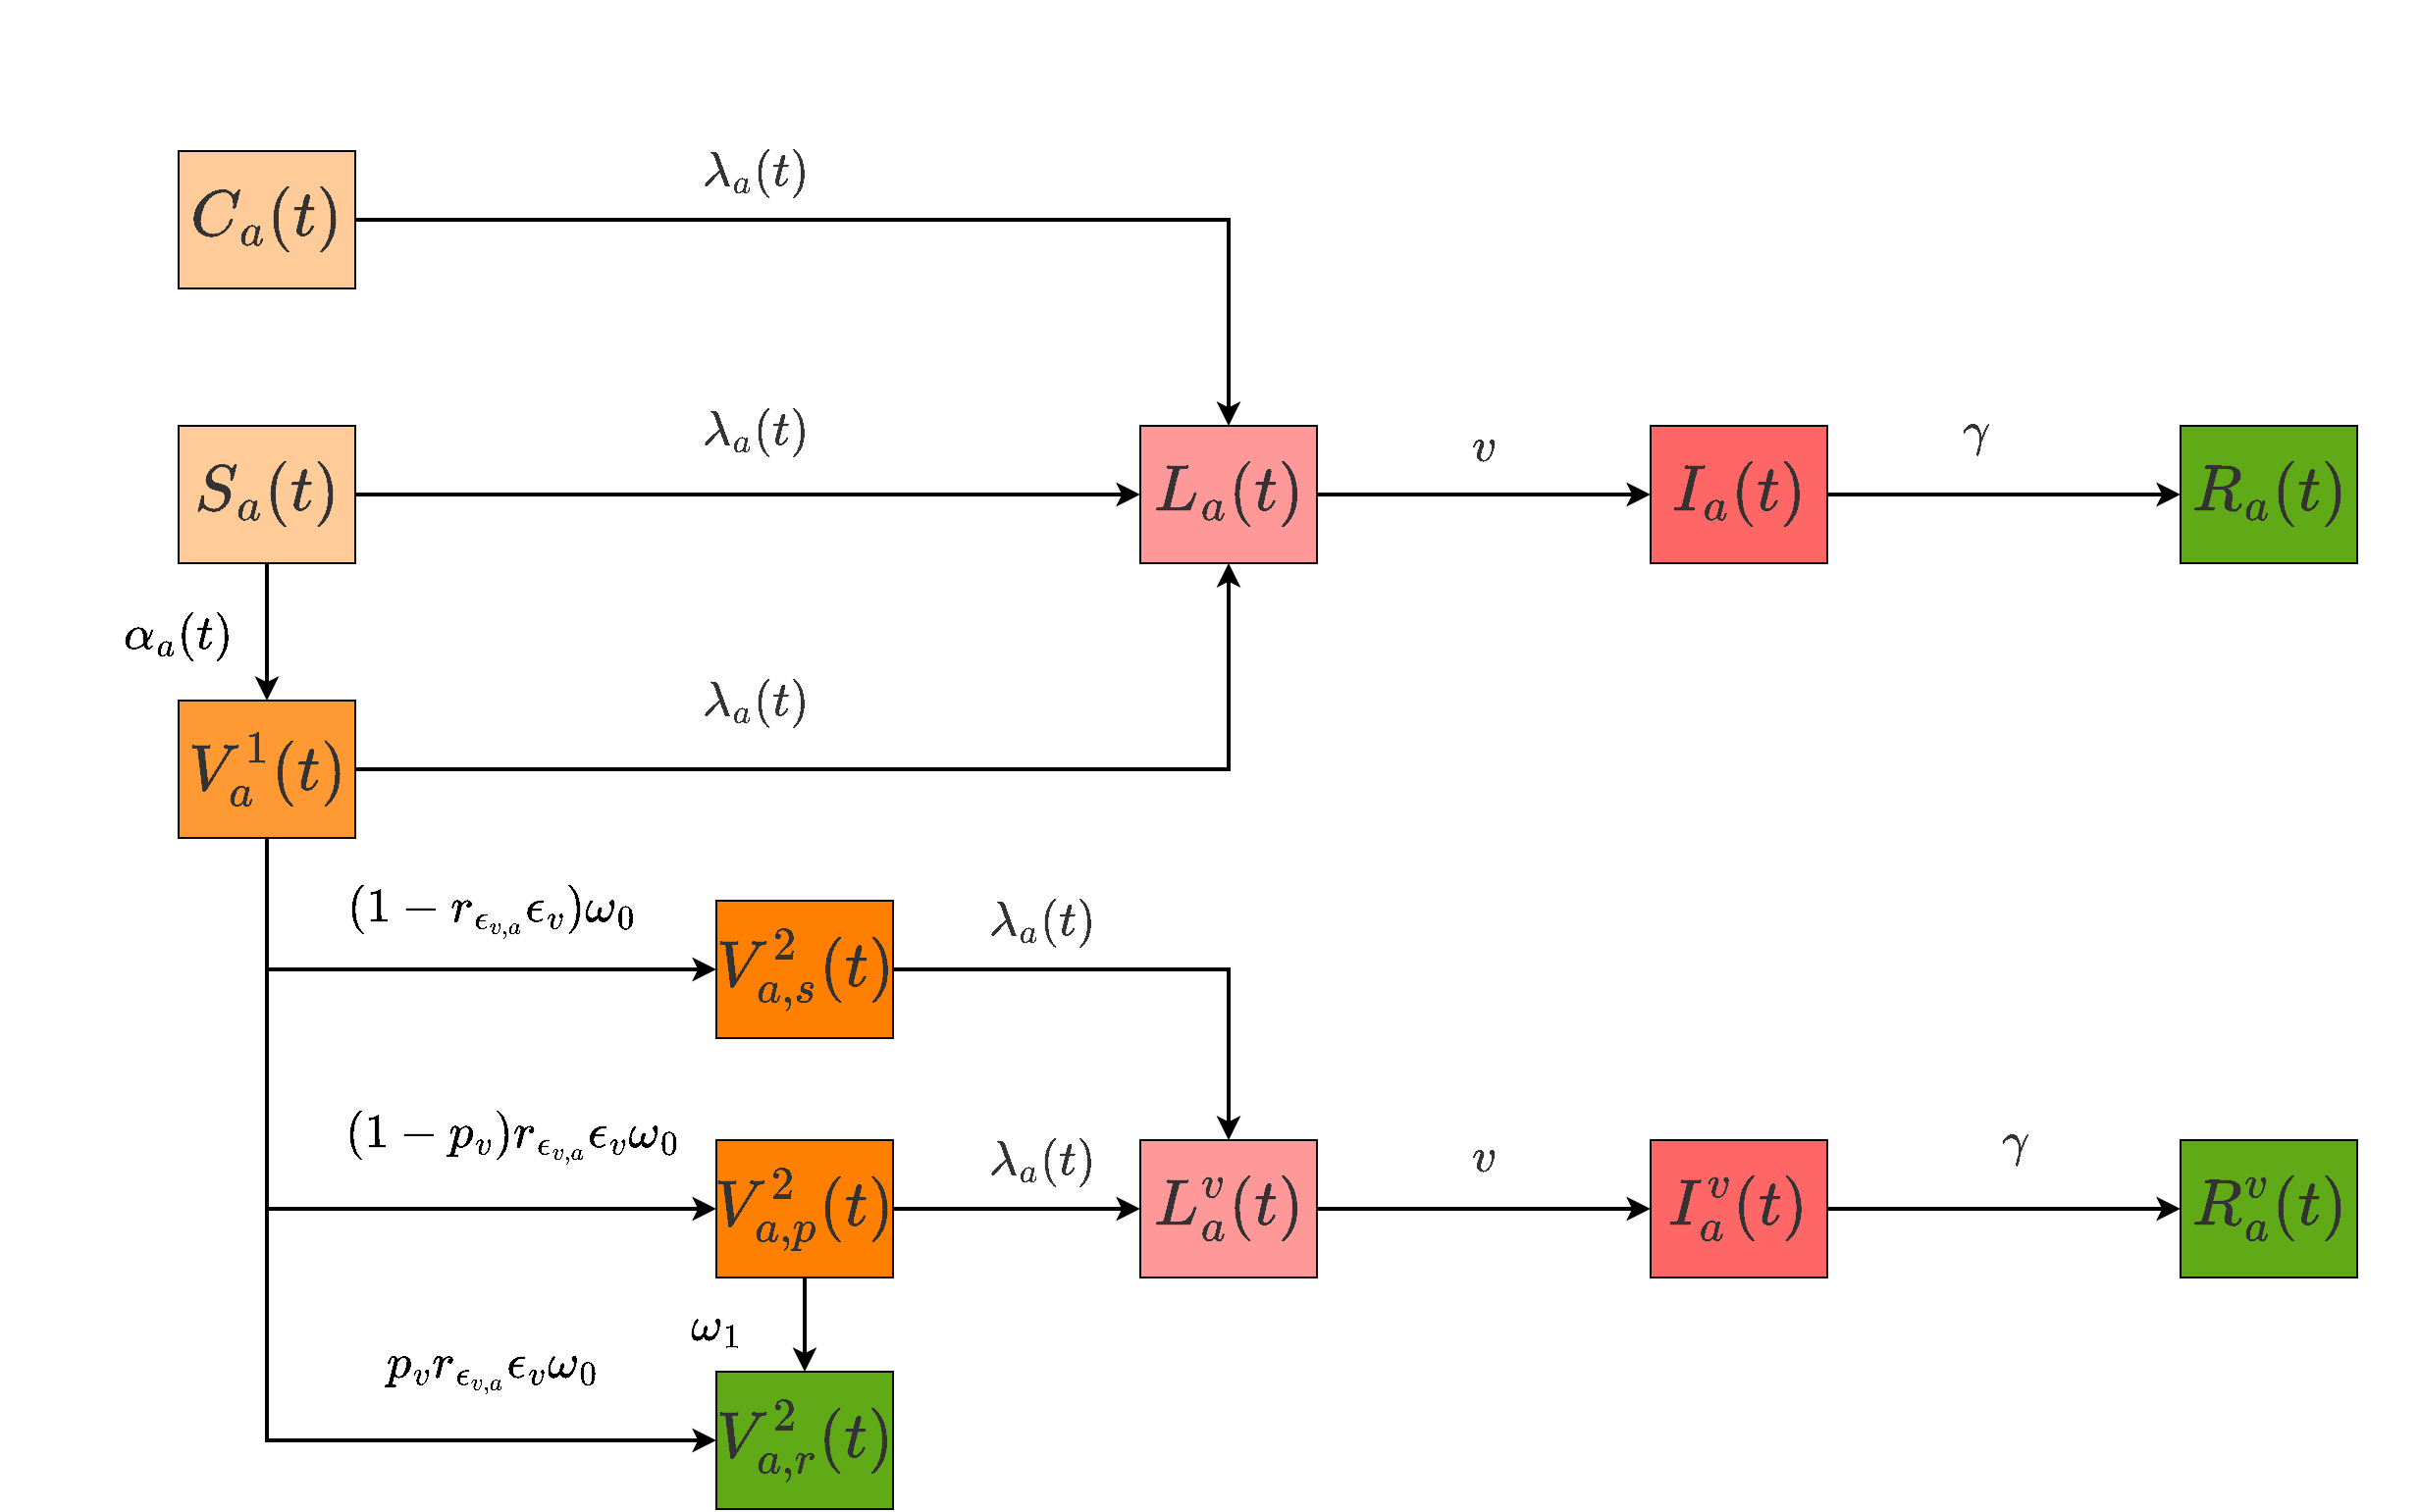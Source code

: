 <mxfile version="17.2.4" type="device" pages="2"><diagram id="QABkzsSJpFeZkKW5N0wv" name="all-or-nothing"><mxGraphModel dx="3412" dy="1371" grid="1" gridSize="10" guides="1" tooltips="1" connect="1" arrows="1" fold="1" page="1" pageScale="1" pageWidth="827" pageHeight="1169" math="1" shadow="0"><root><mxCell id="0"/><mxCell id="1" parent="0"/><mxCell id="bapzOgmHeL_NzEGRs3Ka-12" style="edgeStyle=orthogonalEdgeStyle;rounded=0;orthogonalLoop=1;jettySize=auto;html=1;exitX=0.5;exitY=1;exitDx=0;exitDy=0;strokeWidth=2;" parent="1" source="bapzOgmHeL_NzEGRs3Ka-1" target="bapzOgmHeL_NzEGRs3Ka-4" edge="1"><mxGeometry relative="1" as="geometry"/></mxCell><mxCell id="bapzOgmHeL_NzEGRs3Ka-1" value="&lt;h1 style=&quot;color: rgb(255 , 255 , 255)&quot;&gt;&lt;i style=&quot;color: rgb(51 , 51 , 51)&quot;&gt;&lt;font face=&quot;Courier New&quot; style=&quot;font-size: 28px&quot;&gt;$$S_{a}(t)$$&lt;/font&gt;&lt;/i&gt;&lt;/h1&gt;" style="rounded=0;whiteSpace=wrap;html=1;fillColor=#FFCC99;fontSize=30;align=center;strokeColor=#000000;fontColor=#000000;" parent="1" vertex="1"><mxGeometry x="-400" y="210" width="90" height="70" as="geometry"/></mxCell><mxCell id="bapzOgmHeL_NzEGRs3Ka-11" style="edgeStyle=orthogonalEdgeStyle;rounded=0;orthogonalLoop=1;jettySize=auto;html=1;exitX=1;exitY=0.5;exitDx=0;exitDy=0;entryX=0;entryY=0.5;entryDx=0;entryDy=0;strokeWidth=2;" parent="1" source="bapzOgmHeL_NzEGRs3Ka-2" target="bapzOgmHeL_NzEGRs3Ka-3" edge="1"><mxGeometry relative="1" as="geometry"/></mxCell><mxCell id="bapzOgmHeL_NzEGRs3Ka-2" value="&lt;h1 style=&quot;color: rgb(255 , 255 , 255)&quot;&gt;&lt;i style=&quot;color: rgb(51 , 51 , 51)&quot;&gt;&lt;font face=&quot;Courier New&quot; style=&quot;font-size: 28px&quot;&gt;$$L_{a}(t)$$&lt;/font&gt;&lt;/i&gt;&lt;/h1&gt;" style="rounded=0;whiteSpace=wrap;html=1;fillColor=#FF9999;" parent="1" vertex="1"><mxGeometry x="90" y="210" width="90" height="70" as="geometry"/></mxCell><mxCell id="0o7vNcfC1VR8xSdgLaXq-2" style="edgeStyle=orthogonalEdgeStyle;rounded=0;orthogonalLoop=1;jettySize=auto;html=1;exitX=1;exitY=0.5;exitDx=0;exitDy=0;strokeWidth=2;" parent="1" source="bapzOgmHeL_NzEGRs3Ka-3" target="0o7vNcfC1VR8xSdgLaXq-1" edge="1"><mxGeometry relative="1" as="geometry"/></mxCell><mxCell id="bapzOgmHeL_NzEGRs3Ka-3" value="&lt;h1 style=&quot;color: rgb(255 , 255 , 255)&quot;&gt;&lt;i style=&quot;color: rgb(51 , 51 , 51)&quot;&gt;&lt;font face=&quot;Courier New&quot; style=&quot;font-size: 28px&quot;&gt;$$I_{a}(t)$$&lt;/font&gt;&lt;/i&gt;&lt;/h1&gt;" style="rounded=0;whiteSpace=wrap;html=1;fillColor=#FF6666;strokeColor=#000000;fontColor=#ffffff;" parent="1" vertex="1"><mxGeometry x="350" y="210" width="90" height="70" as="geometry"/></mxCell><mxCell id="bapzOgmHeL_NzEGRs3Ka-47" style="edgeStyle=orthogonalEdgeStyle;rounded=0;orthogonalLoop=1;jettySize=auto;html=1;exitX=1;exitY=0.5;exitDx=0;exitDy=0;strokeWidth=2;" parent="1" source="bapzOgmHeL_NzEGRs3Ka-4" target="bapzOgmHeL_NzEGRs3Ka-2" edge="1"><mxGeometry relative="1" as="geometry"/></mxCell><mxCell id="bapzOgmHeL_NzEGRs3Ka-48" style="edgeStyle=orthogonalEdgeStyle;rounded=0;orthogonalLoop=1;jettySize=auto;html=1;exitX=0.5;exitY=1;exitDx=0;exitDy=0;entryX=0;entryY=0.5;entryDx=0;entryDy=0;strokeWidth=2;" parent="1" source="bapzOgmHeL_NzEGRs3Ka-4" target="bapzOgmHeL_NzEGRs3Ka-5" edge="1"><mxGeometry relative="1" as="geometry"/></mxCell><mxCell id="bapzOgmHeL_NzEGRs3Ka-49" style="edgeStyle=orthogonalEdgeStyle;rounded=0;orthogonalLoop=1;jettySize=auto;html=1;exitX=0.5;exitY=1;exitDx=0;exitDy=0;entryX=0;entryY=0.5;entryDx=0;entryDy=0;strokeWidth=2;" parent="1" source="bapzOgmHeL_NzEGRs3Ka-4" target="bapzOgmHeL_NzEGRs3Ka-6" edge="1"><mxGeometry relative="1" as="geometry"/></mxCell><mxCell id="bapzOgmHeL_NzEGRs3Ka-50" style="edgeStyle=orthogonalEdgeStyle;rounded=0;orthogonalLoop=1;jettySize=auto;html=1;exitX=0.5;exitY=1;exitDx=0;exitDy=0;entryX=0;entryY=0.5;entryDx=0;entryDy=0;strokeWidth=2;" parent="1" source="bapzOgmHeL_NzEGRs3Ka-4" target="bapzOgmHeL_NzEGRs3Ka-7" edge="1"><mxGeometry relative="1" as="geometry"/></mxCell><mxCell id="bapzOgmHeL_NzEGRs3Ka-4" value="&lt;h1&gt;&lt;i style=&quot;color: rgb(51 , 51 , 51)&quot;&gt;&lt;font face=&quot;Courier New&quot; style=&quot;font-size: 28px&quot;&gt;$$V^{1}_{a}(t)$$&lt;/font&gt;&lt;/i&gt;&lt;/h1&gt;" style="rounded=0;whiteSpace=wrap;html=1;fillColor=#FF9933;strokeColor=#000000;fontColor=#000000;" parent="1" vertex="1"><mxGeometry x="-400" y="350" width="90" height="70" as="geometry"/></mxCell><mxCell id="bapzOgmHeL_NzEGRs3Ka-16" style="edgeStyle=orthogonalEdgeStyle;rounded=0;orthogonalLoop=1;jettySize=auto;html=1;exitX=1;exitY=0.5;exitDx=0;exitDy=0;entryX=0.5;entryY=0;entryDx=0;entryDy=0;strokeWidth=2;" parent="1" source="bapzOgmHeL_NzEGRs3Ka-5" target="bapzOgmHeL_NzEGRs3Ka-8" edge="1"><mxGeometry relative="1" as="geometry"/></mxCell><mxCell id="bapzOgmHeL_NzEGRs3Ka-5" value="&lt;i style=&quot;color: rgb(51 , 51 , 51)&quot;&gt;&lt;font style=&quot;font-size: 28px&quot; face=&quot;Courier New&quot;&gt;&lt;b&gt;$$V^{2}_{a,s}(t)$$&lt;/b&gt;&lt;/font&gt;&lt;/i&gt;" style="rounded=0;whiteSpace=wrap;html=1;fillColor=#FF8000;strokeColor=#000000;" parent="1" vertex="1"><mxGeometry x="-126" y="452" width="90" height="70" as="geometry"/></mxCell><mxCell id="bapzOgmHeL_NzEGRs3Ka-17" style="edgeStyle=orthogonalEdgeStyle;rounded=0;orthogonalLoop=1;jettySize=auto;html=1;exitX=1;exitY=0.5;exitDx=0;exitDy=0;entryX=0;entryY=0.5;entryDx=0;entryDy=0;strokeWidth=2;" parent="1" source="bapzOgmHeL_NzEGRs3Ka-6" target="bapzOgmHeL_NzEGRs3Ka-8" edge="1"><mxGeometry relative="1" as="geometry"/></mxCell><mxCell id="bapzOgmHeL_NzEGRs3Ka-19" style="edgeStyle=orthogonalEdgeStyle;rounded=0;orthogonalLoop=1;jettySize=auto;html=1;exitX=0.5;exitY=1;exitDx=0;exitDy=0;entryX=0.5;entryY=0;entryDx=0;entryDy=0;strokeWidth=2;" parent="1" source="bapzOgmHeL_NzEGRs3Ka-6" target="bapzOgmHeL_NzEGRs3Ka-7" edge="1"><mxGeometry relative="1" as="geometry"/></mxCell><mxCell id="bapzOgmHeL_NzEGRs3Ka-6" value="&lt;i style=&quot;color: rgb(51 , 51 , 51)&quot;&gt;&lt;font style=&quot;font-size: 28px&quot; face=&quot;Courier New&quot;&gt;&lt;b&gt;$$V^{2}_{ a,p}(t)$$&lt;/b&gt;&lt;/font&gt;&lt;/i&gt;" style="rounded=0;whiteSpace=wrap;html=1;fillColor=#FF8000;strokeColor=#000000;" parent="1" vertex="1"><mxGeometry x="-126" y="574" width="90" height="70" as="geometry"/></mxCell><mxCell id="bapzOgmHeL_NzEGRs3Ka-7" value="&lt;i style=&quot;color: rgb(51 , 51 , 51)&quot;&gt;&lt;font style=&quot;font-size: 28px&quot; face=&quot;Courier New&quot;&gt;&lt;b&gt;$$V^{2}_{ a,r}(t)$$&lt;/b&gt;&lt;/font&gt;&lt;/i&gt;" style="rounded=0;whiteSpace=wrap;html=1;fillColor=#60a917;strokeColor=#000000;fontColor=#ffffff;" parent="1" vertex="1"><mxGeometry x="-126" y="692" width="90" height="70" as="geometry"/></mxCell><mxCell id="bapzOgmHeL_NzEGRs3Ka-18" style="edgeStyle=orthogonalEdgeStyle;rounded=0;orthogonalLoop=1;jettySize=auto;html=1;exitX=1;exitY=0.5;exitDx=0;exitDy=0;entryX=0;entryY=0.5;entryDx=0;entryDy=0;strokeWidth=2;" parent="1" source="bapzOgmHeL_NzEGRs3Ka-8" target="bapzOgmHeL_NzEGRs3Ka-9" edge="1"><mxGeometry relative="1" as="geometry"/></mxCell><mxCell id="bapzOgmHeL_NzEGRs3Ka-8" value="&lt;i style=&quot;color: rgb(51 , 51 , 51)&quot;&gt;&lt;font style=&quot;font-size: 28px&quot; face=&quot;Courier New&quot;&gt;&lt;b&gt;$$L^{v}_{ a}(t)$$&lt;/b&gt;&lt;/font&gt;&lt;/i&gt;" style="rounded=0;whiteSpace=wrap;html=1;strokeColor=#000000;fontColor=#000000;fillColor=#FF9999;" parent="1" vertex="1"><mxGeometry x="90" y="574" width="90" height="70" as="geometry"/></mxCell><mxCell id="0o7vNcfC1VR8xSdgLaXq-5" style="edgeStyle=orthogonalEdgeStyle;rounded=0;orthogonalLoop=1;jettySize=auto;html=1;entryX=0;entryY=0.5;entryDx=0;entryDy=0;strokeWidth=2;" parent="1" source="bapzOgmHeL_NzEGRs3Ka-9" target="0o7vNcfC1VR8xSdgLaXq-4" edge="1"><mxGeometry relative="1" as="geometry"/></mxCell><mxCell id="bapzOgmHeL_NzEGRs3Ka-9" value="&lt;i style=&quot;color: rgb(51 , 51 , 51)&quot;&gt;&lt;font face=&quot;Courier New&quot; style=&quot;font-size: 28px&quot;&gt;&lt;b&gt;$$I^{v}_{ a}(t)$$&lt;/b&gt;&lt;/font&gt;&lt;/i&gt;" style="rounded=0;whiteSpace=wrap;html=1;fillColor=#FF6666;strokeColor=#000000;fontColor=#ffffff;" parent="1" vertex="1"><mxGeometry x="350" y="574" width="90" height="70" as="geometry"/></mxCell><mxCell id="bapzOgmHeL_NzEGRs3Ka-10" value="" style="endArrow=classic;html=1;exitX=1;exitY=0.5;exitDx=0;exitDy=0;entryX=0;entryY=0.5;entryDx=0;entryDy=0;strokeWidth=2;" parent="1" source="bapzOgmHeL_NzEGRs3Ka-1" target="bapzOgmHeL_NzEGRs3Ka-2" edge="1"><mxGeometry width="50" height="50" relative="1" as="geometry"><mxPoint x="-90" y="490" as="sourcePoint"/><mxPoint x="-40" y="440" as="targetPoint"/></mxGeometry></mxCell><mxCell id="bapzOgmHeL_NzEGRs3Ka-20" value="&#10;&#10;&lt;i style=&quot;color: rgb(51, 51, 51); font-family: &amp;quot;cambria math&amp;quot;; font-size: 24px; font-weight: 400; letter-spacing: normal; text-align: center; text-indent: 0px; text-transform: none; word-spacing: 0px;&quot;&gt;&lt;b&gt;$$\lambda_{a}(t)$$&lt;/b&gt;&lt;/i&gt;&#10;&#10;" style="text;html=1;strokeColor=none;fillColor=none;align=center;verticalAlign=middle;whiteSpace=wrap;rounded=0;" parent="1" vertex="1"><mxGeometry x="-126" y="202" width="40" height="20" as="geometry"/></mxCell><mxCell id="bapzOgmHeL_NzEGRs3Ka-21" value="&lt;font color=&quot;#333333&quot; face=&quot;Cambria Math&quot;&gt;&lt;span style=&quot;font-size: 24px ; background-color: rgb(255 , 255 , 255)&quot;&gt;&lt;i&gt;&lt;b&gt;$$\gamma$$&lt;/b&gt;&lt;/i&gt;&lt;/span&gt;&lt;/font&gt;" style="text;html=1;align=center;verticalAlign=middle;resizable=0;points=[];autosize=1;" parent="1" vertex="1"><mxGeometry x="440" y="201" width="150" height="22" as="geometry"/></mxCell><mxCell id="bapzOgmHeL_NzEGRs3Ka-22" value="&lt;font color=&quot;#333333&quot; face=&quot;Cambria Math&quot;&gt;&lt;span style=&quot;font-size: 24px ; background-color: rgb(255 , 255 , 255)&quot;&gt;&lt;i&gt;&lt;b&gt;$$\gamma$$&lt;/b&gt;&lt;/i&gt;&lt;/span&gt;&lt;/font&gt;" style="text;html=1;align=center;verticalAlign=middle;resizable=0;points=[];autosize=1;" parent="1" vertex="1"><mxGeometry x="460" y="563" width="150" height="22" as="geometry"/></mxCell><mxCell id="bapzOgmHeL_NzEGRs3Ka-24" value="&lt;i style=&quot;font-family: &amp;#34;cambria math&amp;#34; ; font-size: 24px&quot;&gt;&lt;b&gt;$$\alpha_{a}(t)$$&lt;/b&gt;&lt;/i&gt;&lt;font face=&quot;Cambria Math&quot;&gt;&lt;span style=&quot;font-size: 24px&quot;&gt;&lt;i&gt;&lt;br&gt;&lt;/i&gt;&lt;/span&gt;&lt;/font&gt;" style="text;html=1;strokeColor=none;fillColor=none;align=center;verticalAlign=middle;whiteSpace=wrap;rounded=0;rotation=0;" parent="1" vertex="1"><mxGeometry x="-420" y="320" width="40" height="20" as="geometry"/></mxCell><mxCell id="bapzOgmHeL_NzEGRs3Ka-25" value="&#10;&#10;&lt;i style=&quot;color: rgb(51, 51, 51); font-family: &amp;quot;cambria math&amp;quot;; font-size: 24px; font-weight: 400; letter-spacing: normal; text-align: center; text-indent: 0px; text-transform: none; word-spacing: 0px;&quot;&gt;&lt;b&gt;$$\lambda_{a}(t)$$&lt;/b&gt;&lt;/i&gt;&#10;&#10;" style="text;html=1;strokeColor=none;fillColor=none;align=center;verticalAlign=middle;whiteSpace=wrap;rounded=0;" parent="1" vertex="1"><mxGeometry x="20" y="452" width="40" height="20" as="geometry"/></mxCell><mxCell id="bapzOgmHeL_NzEGRs3Ka-26" value="&#10;&#10;&lt;i style=&quot;color: rgb(51, 51, 51); font-family: &amp;quot;cambria math&amp;quot;; font-size: 24px; font-weight: 400; letter-spacing: normal; text-align: center; text-indent: 0px; text-transform: none; word-spacing: 0px;&quot;&gt;&lt;b&gt;$$\lambda_{a}(t)$$&lt;/b&gt;&lt;/i&gt;&#10;&#10;" style="text;html=1;strokeColor=none;fillColor=none;align=center;verticalAlign=middle;whiteSpace=wrap;rounded=0;" parent="1" vertex="1"><mxGeometry x="20" y="574" width="40" height="20" as="geometry"/></mxCell><mxCell id="bapzOgmHeL_NzEGRs3Ka-36" value="&#10;&#10;&lt;i style=&quot;color: rgb(51, 51, 51); font-family: &amp;quot;cambria math&amp;quot;; font-size: 24px; font-weight: 400; letter-spacing: normal; text-align: center; text-indent: 0px; text-transform: none; word-spacing: 0px;&quot;&gt;&lt;b&gt;$$\lambda_{a}(t)$$&lt;/b&gt;&lt;/i&gt;&#10;&#10;" style="text;html=1;strokeColor=none;fillColor=none;align=center;verticalAlign=middle;whiteSpace=wrap;rounded=0;" parent="1" vertex="1"><mxGeometry x="-126" y="340" width="40" height="20" as="geometry"/></mxCell><mxCell id="bapzOgmHeL_NzEGRs3Ka-37" value="&lt;i style=&quot;font-size: 24px&quot;&gt;&lt;b&gt;&lt;font face=&quot;cambria math&quot;&gt;$$(1-r_{\epsilon_{v,a}}\epsilon_{v})\omega_{0}$$&lt;/font&gt;&lt;/b&gt;&lt;/i&gt;&lt;font face=&quot;Cambria Math&quot;&gt;&lt;span style=&quot;font-size: 24px&quot;&gt;&lt;i&gt;&lt;br&gt;&lt;/i&gt;&lt;/span&gt;&lt;/font&gt;" style="text;html=1;strokeColor=none;fillColor=none;align=center;verticalAlign=middle;whiteSpace=wrap;rounded=0;rotation=0;" parent="1" vertex="1"><mxGeometry x="-260" y="460" width="40" height="20" as="geometry"/></mxCell><mxCell id="bapzOgmHeL_NzEGRs3Ka-44" value="&lt;span style=&quot;font-size: 24px&quot;&gt;&lt;i&gt;&lt;font face=&quot;cambria math&quot;&gt;&lt;b&gt;$$(1-p_{v})r_{\epsilon_{v,a}}\epsilon_{v}\omega_{0}$$&lt;/b&gt;&lt;/font&gt;&lt;br&gt;&lt;/i&gt;&lt;/span&gt;" style="text;html=1;strokeColor=none;fillColor=none;align=center;verticalAlign=middle;whiteSpace=wrap;rounded=0;rotation=0;" parent="1" vertex="1"><mxGeometry x="-250" y="575" width="40" height="20" as="geometry"/></mxCell><mxCell id="bapzOgmHeL_NzEGRs3Ka-52" value="&lt;i style=&quot;font-family: &amp;#34;cambria math&amp;#34; ; font-size: 24px&quot;&gt;&lt;b&gt;$$\omega_{1}$$&lt;/b&gt;&lt;/i&gt;&lt;font face=&quot;Cambria Math&quot;&gt;&lt;span style=&quot;font-size: 24px&quot;&gt;&lt;i&gt;&lt;br&gt;&lt;/i&gt;&lt;/span&gt;&lt;/font&gt;" style="text;html=1;strokeColor=none;fillColor=none;align=center;verticalAlign=middle;whiteSpace=wrap;rounded=0;rotation=0;" parent="1" vertex="1"><mxGeometry x="-146" y="672" width="40" height="20" as="geometry"/></mxCell><mxCell id="bapzOgmHeL_NzEGRs3Ka-53" value="&lt;span style=&quot;font-size: 24px&quot;&gt;&lt;i&gt;&lt;font face=&quot;cambria math&quot;&gt;&lt;b&gt;$$p_{v}r_{\epsilon_{v,a}}\epsilon_{v}\omega_{0}$$&lt;/b&gt;&lt;/font&gt;&lt;br&gt;&lt;/i&gt;&lt;/span&gt;" style="text;html=1;strokeColor=none;fillColor=none;align=center;verticalAlign=middle;whiteSpace=wrap;rounded=0;rotation=0;" parent="1" vertex="1"><mxGeometry x="-260" y="692" width="40" height="20" as="geometry"/></mxCell><mxCell id="0o7vNcfC1VR8xSdgLaXq-1" value="&lt;h1 style=&quot;color: rgb(255 , 255 , 255)&quot;&gt;&lt;i style=&quot;color: rgb(51 , 51 , 51)&quot;&gt;&lt;font face=&quot;Courier New&quot; style=&quot;font-size: 28px&quot;&gt;$$R_{a}(t)$$&lt;/font&gt;&lt;/i&gt;&lt;/h1&gt;" style="rounded=0;whiteSpace=wrap;html=1;fillColor=#60a917;strokeColor=#000000;fontColor=#ffffff;" parent="1" vertex="1"><mxGeometry x="620" y="210" width="90" height="70" as="geometry"/></mxCell><mxCell id="0o7vNcfC1VR8xSdgLaXq-3" value="&lt;font color=&quot;#333333&quot; face=&quot;Times New Roman&quot;&gt;&lt;span style=&quot;font-size: 24px ; background-color: rgb(255 , 255 , 255)&quot;&gt;&lt;i&gt;&lt;b&gt;$$v$$&lt;/b&gt;&lt;/i&gt;&lt;/span&gt;&lt;/font&gt;" style="text;html=1;align=center;verticalAlign=middle;resizable=0;points=[];autosize=1;" parent="1" vertex="1"><mxGeometry x="230" y="210" width="70" height="20" as="geometry"/></mxCell><mxCell id="0o7vNcfC1VR8xSdgLaXq-4" value="&lt;i style=&quot;color: rgb(51 , 51 , 51)&quot;&gt;&lt;font face=&quot;Courier New&quot; style=&quot;font-size: 28px&quot;&gt;&lt;b&gt;$$R^{v}_{ a}(t)$$&lt;/b&gt;&lt;/font&gt;&lt;/i&gt;" style="rounded=0;whiteSpace=wrap;html=1;fillColor=#60a917;strokeColor=#000000;fontColor=#ffffff;" parent="1" vertex="1"><mxGeometry x="620" y="574" width="90" height="70" as="geometry"/></mxCell><mxCell id="0o7vNcfC1VR8xSdgLaXq-6" value="&lt;font color=&quot;#333333&quot; face=&quot;Cambria Math&quot;&gt;&lt;span style=&quot;font-size: 24px ; background-color: rgb(255 , 255 , 255)&quot;&gt;&lt;i&gt;&lt;b&gt;$$v$$&lt;/b&gt;&lt;/i&gt;&lt;/span&gt;&lt;/font&gt;" style="text;html=1;align=center;verticalAlign=middle;resizable=0;points=[];autosize=1;" parent="1" vertex="1"><mxGeometry x="225" y="572" width="80" height="20" as="geometry"/></mxCell><mxCell id="0o7vNcfC1VR8xSdgLaXq-8" style="edgeStyle=orthogonalEdgeStyle;rounded=0;orthogonalLoop=1;jettySize=auto;html=1;exitX=1;exitY=0.5;exitDx=0;exitDy=0;entryX=0.5;entryY=0;entryDx=0;entryDy=0;strokeWidth=2;" parent="1" source="0o7vNcfC1VR8xSdgLaXq-7" target="bapzOgmHeL_NzEGRs3Ka-2" edge="1"><mxGeometry relative="1" as="geometry"/></mxCell><mxCell id="0o7vNcfC1VR8xSdgLaXq-7" value="&lt;h1 style=&quot;color: rgb(255 , 255 , 255)&quot;&gt;&lt;i style=&quot;color: rgb(51 , 51 , 51)&quot;&gt;&lt;font face=&quot;Courier New&quot; style=&quot;font-size: 28px&quot;&gt;$$C_{a}(t)$$&lt;/font&gt;&lt;/i&gt;&lt;/h1&gt;" style="rounded=0;whiteSpace=wrap;html=1;fillColor=#FFCC99;fontSize=30;align=center;strokeColor=#000000;fontColor=#000000;" parent="1" vertex="1"><mxGeometry x="-400" y="70" width="90" height="70" as="geometry"/></mxCell><mxCell id="0o7vNcfC1VR8xSdgLaXq-9" value="&#10;&#10;&lt;i style=&quot;color: rgb(51, 51, 51); font-family: &amp;quot;cambria math&amp;quot;; font-size: 24px; font-weight: 400; letter-spacing: normal; text-align: center; text-indent: 0px; text-transform: none; word-spacing: 0px;&quot;&gt;&lt;b&gt;$$\lambda_{a}(t)$$&lt;/b&gt;&lt;/i&gt;&#10;&#10;" style="text;html=1;strokeColor=none;fillColor=none;align=center;verticalAlign=middle;whiteSpace=wrap;rounded=0;" parent="1" vertex="1"><mxGeometry x="-126" y="70" width="40" height="20" as="geometry"/></mxCell></root></mxGraphModel></diagram><diagram id="SIRdhPwFKB_aIkSHjaCo" name="leaky"><mxGraphModel dx="1422" dy="754" grid="1" gridSize="10" guides="1" tooltips="1" connect="1" arrows="1" fold="1" page="1" pageScale="1" pageWidth="827" pageHeight="1169" math="1" shadow="0"><root><mxCell id="mljkiENVW5v8tsr3tKYg-0"/><mxCell id="mljkiENVW5v8tsr3tKYg-1" parent="mljkiENVW5v8tsr3tKYg-0"/><mxCell id="mljkiENVW5v8tsr3tKYg-2" value="&lt;i style=&quot;font-size: 24px&quot;&gt;&lt;b&gt;&lt;font face=&quot;cambria math&quot;&gt;$$(1-r_{\epsilon_{v}, a}*p_{v}*\epsilon_{v})\lambda_{a}(t)$$&lt;/font&gt;&lt;/b&gt;&lt;/i&gt;&lt;font face=&quot;Cambria Math&quot;&gt;&lt;span style=&quot;font-size: 24px&quot;&gt;&lt;i&gt;&lt;br&gt;&lt;/i&gt;&lt;/span&gt;&lt;/font&gt;" style="text;html=1;strokeColor=none;fillColor=none;align=center;verticalAlign=middle;whiteSpace=wrap;rounded=0;rotation=15;" parent="mljkiENVW5v8tsr3tKYg-1" vertex="1"><mxGeometry x="700" y="665" width="40" height="20" as="geometry"/></mxCell><mxCell id="mljkiENVW5v8tsr3tKYg-3" style="edgeStyle=orthogonalEdgeStyle;rounded=0;orthogonalLoop=1;jettySize=auto;html=1;exitX=0.5;exitY=1;exitDx=0;exitDy=0;strokeWidth=2;" parent="mljkiENVW5v8tsr3tKYg-1" source="mljkiENVW5v8tsr3tKYg-4" target="mljkiENVW5v8tsr3tKYg-8" edge="1"><mxGeometry relative="1" as="geometry"/></mxCell><mxCell id="mljkiENVW5v8tsr3tKYg-4" value="&lt;h1 style=&quot;color: rgb(255 , 255 , 255)&quot;&gt;&lt;i style=&quot;color: rgb(51 , 51 , 51)&quot;&gt;&lt;font face=&quot;Courier New&quot; style=&quot;font-size: 28px&quot;&gt;$$S_{a}(t)$$&lt;/font&gt;&lt;/i&gt;&lt;/h1&gt;" style="rounded=0;whiteSpace=wrap;html=1;fillColor=#00994D;fontSize=30;align=center;" parent="mljkiENVW5v8tsr3tKYg-1" vertex="1"><mxGeometry x="480" y="325" width="90" height="70" as="geometry"/></mxCell><mxCell id="mljkiENVW5v8tsr3tKYg-5" value="&lt;h1 style=&quot;color: rgb(255 , 255 , 255)&quot;&gt;&lt;i style=&quot;color: rgb(51 , 51 , 51)&quot;&gt;&lt;font face=&quot;Courier New&quot; style=&quot;font-size: 28px&quot;&gt;$$I_{a}(t)$$&lt;/font&gt;&lt;/i&gt;&lt;/h1&gt;" style="rounded=0;whiteSpace=wrap;html=1;fillColor=#FF6666;" parent="mljkiENVW5v8tsr3tKYg-1" vertex="1"><mxGeometry x="880" y="400" width="90" height="70" as="geometry"/></mxCell><mxCell id="mljkiENVW5v8tsr3tKYg-6" value="&lt;h1 style=&quot;color: rgb(255 , 255 , 255)&quot;&gt;&lt;i style=&quot;color: rgb(51 , 51 , 51)&quot;&gt;&lt;font face=&quot;Courier New&quot; style=&quot;font-size: 28px&quot;&gt;$$R_{a}(t)$$&lt;/font&gt;&lt;/i&gt;&lt;/h1&gt;" style="rounded=0;whiteSpace=wrap;html=1;fillColor=#7EA6E0;" parent="mljkiENVW5v8tsr3tKYg-1" vertex="1"><mxGeometry x="1130" y="400" width="90" height="70" as="geometry"/></mxCell><mxCell id="mljkiENVW5v8tsr3tKYg-7" style="edgeStyle=orthogonalEdgeStyle;rounded=0;orthogonalLoop=1;jettySize=auto;html=1;exitX=0.5;exitY=1;exitDx=0;exitDy=0;strokeWidth=2;entryX=0.5;entryY=0;entryDx=0;entryDy=0;" parent="mljkiENVW5v8tsr3tKYg-1" source="mljkiENVW5v8tsr3tKYg-8" target="mljkiENVW5v8tsr3tKYg-10" edge="1"><mxGeometry relative="1" as="geometry"><mxPoint x="533" y="565" as="targetPoint"/></mxGeometry></mxCell><mxCell id="mljkiENVW5v8tsr3tKYg-8" value="&lt;h1&gt;&lt;i style=&quot;color: rgb(51 , 51 , 51)&quot;&gt;&lt;font face=&quot;Courier New&quot; style=&quot;font-size: 28px&quot;&gt;$$V_{0, a}(t)$$&lt;/font&gt;&lt;/i&gt;&lt;/h1&gt;" style="rounded=0;whiteSpace=wrap;html=1;fillColor=#fff2cc;" parent="mljkiENVW5v8tsr3tKYg-1" vertex="1"><mxGeometry x="480" y="475" width="90" height="70" as="geometry"/></mxCell><mxCell id="mljkiENVW5v8tsr3tKYg-9" style="edgeStyle=orthogonalEdgeStyle;rounded=0;orthogonalLoop=1;jettySize=auto;html=1;exitX=0.5;exitY=1;exitDx=0;exitDy=0;strokeWidth=2;" parent="mljkiENVW5v8tsr3tKYg-1" source="mljkiENVW5v8tsr3tKYg-10" target="mljkiENVW5v8tsr3tKYg-11" edge="1"><mxGeometry relative="1" as="geometry"/></mxCell><mxCell id="mljkiENVW5v8tsr3tKYg-10" value="&lt;i style=&quot;color: rgb(51 , 51 , 51)&quot;&gt;&lt;font style=&quot;font-size: 28px&quot; face=&quot;Courier New&quot;&gt;&lt;b&gt;$$V_{1, a}(t)$$&lt;/b&gt;&lt;/font&gt;&lt;/i&gt;" style="rounded=0;whiteSpace=wrap;html=1;fillColor=#fff2cc;" parent="mljkiENVW5v8tsr3tKYg-1" vertex="1"><mxGeometry x="480" y="625" width="90" height="70" as="geometry"/></mxCell><mxCell id="mljkiENVW5v8tsr3tKYg-11" value="&lt;i style=&quot;color: rgb(51 , 51 , 51)&quot;&gt;&lt;font face=&quot;Courier New&quot; style=&quot;font-size: 28px&quot;&gt;&lt;b&gt;$$V_{2, a}(t)$$&lt;/b&gt;&lt;/font&gt;&lt;/i&gt;" style="rounded=0;whiteSpace=wrap;html=1;fillColor=#fff2cc;" parent="mljkiENVW5v8tsr3tKYg-1" vertex="1"><mxGeometry x="480" y="775" width="90" height="70" as="geometry"/></mxCell><mxCell id="mljkiENVW5v8tsr3tKYg-12" value="&lt;font color=&quot;#333333&quot; face=&quot;Cambria Math&quot;&gt;&lt;span style=&quot;font-size: 24px ; background-color: rgb(255 , 255 , 255)&quot;&gt;&lt;i&gt;&lt;b&gt;$$\lambda_{a}(t)$$&lt;/b&gt;&lt;/i&gt;&lt;/span&gt;&lt;/font&gt;" style="text;html=1;align=center;verticalAlign=middle;resizable=0;points=[];autosize=1;rotation=15;" parent="mljkiENVW5v8tsr3tKYg-1" vertex="1"><mxGeometry x="620" y="360" width="230" height="20" as="geometry"/></mxCell><mxCell id="mljkiENVW5v8tsr3tKYg-13" value="&lt;font color=&quot;#333333&quot; face=&quot;Cambria Math&quot;&gt;&lt;span style=&quot;font-size: 24px ; background-color: rgb(255 , 255 , 255)&quot;&gt;&lt;i&gt;&lt;b&gt;$$\gamma$$&lt;/b&gt;&lt;/i&gt;&lt;/span&gt;&lt;/font&gt;" style="text;html=1;align=center;verticalAlign=middle;resizable=0;points=[];autosize=1;" parent="mljkiENVW5v8tsr3tKYg-1" vertex="1"><mxGeometry x="970" y="400" width="150" height="22" as="geometry"/></mxCell><mxCell id="mljkiENVW5v8tsr3tKYg-14" value="&lt;i style=&quot;font-size: 24px&quot;&gt;&lt;b&gt;&lt;font face=&quot;cambria math&quot;&gt;$$(1-r_{\epsilon_{v}, a}*\epsilon_{v})\lambda_{a}(t)$$&lt;/font&gt;&lt;/b&gt;&lt;/i&gt;&lt;font face=&quot;Cambria Math&quot;&gt;&lt;span style=&quot;font-size: 24px&quot;&gt;&lt;i&gt;&lt;br&gt;&lt;/i&gt;&lt;/span&gt;&lt;/font&gt;" style="text;html=1;strokeColor=none;fillColor=none;align=center;verticalAlign=middle;whiteSpace=wrap;rounded=0;rotation=344;" parent="mljkiENVW5v8tsr3tKYg-1" vertex="1"><mxGeometry x="700" y="815" width="40" height="20" as="geometry"/></mxCell><mxCell id="mljkiENVW5v8tsr3tKYg-15" value="&lt;font style=&quot;font-size: 24px&quot; face=&quot;cambria math&quot;&gt;&lt;b&gt;&lt;i&gt;$$\omega_{0}$$&lt;/i&gt;&lt;/b&gt;&lt;/font&gt;" style="text;align=center;verticalAlign=middle;resizable=0;points=[];autosize=1;html=1;labelBorderColor=none;labelBackgroundColor=none;" parent="mljkiENVW5v8tsr3tKYg-1" vertex="1"><mxGeometry x="400" y="574" width="186" height="21" as="geometry"/></mxCell><mxCell id="mljkiENVW5v8tsr3tKYg-16" value="&lt;b style=&quot;font-family: &amp;#34;cambria math&amp;#34; ; font-size: 24px&quot;&gt;&lt;i&gt;$$\omega_{1}$$&lt;/i&gt;&lt;/b&gt;" style="text;align=center;verticalAlign=middle;resizable=0;points=[];autosize=1;html=1;labelBorderColor=none;labelBackgroundColor=none;" parent="mljkiENVW5v8tsr3tKYg-1" vertex="1"><mxGeometry x="400" y="722.5" width="186" height="21" as="geometry"/></mxCell><mxCell id="mljkiENVW5v8tsr3tKYg-17" value="&lt;i style=&quot;font-size: 24px&quot;&gt;&lt;b&gt;&lt;font face=&quot;cambria math&quot;&gt;$$\lambda_{a}(t)$$&lt;/font&gt;&lt;/b&gt;&lt;/i&gt;&lt;font face=&quot;Cambria Math&quot;&gt;&lt;span style=&quot;font-size: 24px&quot;&gt;&lt;i&gt;&lt;br&gt;&lt;/i&gt;&lt;/span&gt;&lt;/font&gt;" style="text;html=1;strokeColor=none;fillColor=none;align=center;verticalAlign=middle;whiteSpace=wrap;rounded=0;rotation=-15;" parent="mljkiENVW5v8tsr3tKYg-1" vertex="1"><mxGeometry x="715" y="500" width="40" height="20" as="geometry"/></mxCell><mxCell id="mljkiENVW5v8tsr3tKYg-18" value="&lt;i style=&quot;font-family: &amp;#34;cambria math&amp;#34; ; font-size: 24px&quot;&gt;&lt;b&gt;$$\alpha_{a}(t)$$&lt;/b&gt;&lt;/i&gt;&lt;font face=&quot;Cambria Math&quot;&gt;&lt;span style=&quot;font-size: 24px&quot;&gt;&lt;i&gt;&lt;br&gt;&lt;/i&gt;&lt;/span&gt;&lt;/font&gt;" style="text;html=1;strokeColor=none;fillColor=none;align=center;verticalAlign=middle;whiteSpace=wrap;rounded=0;rotation=0;" parent="mljkiENVW5v8tsr3tKYg-1" vertex="1"><mxGeometry x="473" y="435" width="40" height="20" as="geometry"/></mxCell><mxCell id="mljkiENVW5v8tsr3tKYg-19" value="&lt;h1 style=&quot;color: rgb(255 , 255 , 255)&quot;&gt;&lt;i style=&quot;color: rgb(51 , 51 , 51)&quot;&gt;&lt;font face=&quot;Courier New&quot; style=&quot;font-size: 28px&quot;&gt;$$I^{V}_{a}(t)$$&lt;/font&gt;&lt;/i&gt;&lt;/h1&gt;" style="rounded=0;whiteSpace=wrap;html=1;fillColor=#FF6666;" parent="mljkiENVW5v8tsr3tKYg-1" vertex="1"><mxGeometry x="880" y="700" width="90" height="70" as="geometry"/></mxCell><mxCell id="mljkiENVW5v8tsr3tKYg-20" value="&lt;h1 style=&quot;color: rgb(255 , 255 , 255)&quot;&gt;&lt;i style=&quot;color: rgb(51 , 51 , 51)&quot;&gt;&lt;font face=&quot;Courier New&quot; style=&quot;font-size: 28px&quot;&gt;$$R^{V}_{a}(t)$$&lt;/font&gt;&lt;/i&gt;&lt;/h1&gt;" style="rounded=0;whiteSpace=wrap;html=1;fillColor=#7EA6E0;" parent="mljkiENVW5v8tsr3tKYg-1" vertex="1"><mxGeometry x="1130" y="700" width="90" height="70" as="geometry"/></mxCell><mxCell id="mljkiENVW5v8tsr3tKYg-21" value="" style="endArrow=classic;html=1;strokeWidth=2;exitX=1;exitY=0.5;exitDx=0;exitDy=0;entryX=0;entryY=0.5;entryDx=0;entryDy=0;" parent="mljkiENVW5v8tsr3tKYg-1" source="mljkiENVW5v8tsr3tKYg-8" target="mljkiENVW5v8tsr3tKYg-5" edge="1"><mxGeometry width="50" height="50" relative="1" as="geometry"><mxPoint x="770" y="525" as="sourcePoint"/><mxPoint x="746" y="399" as="targetPoint"/></mxGeometry></mxCell><mxCell id="mljkiENVW5v8tsr3tKYg-22" value="" style="endArrow=classic;html=1;strokeWidth=2;exitX=1;exitY=0.5;exitDx=0;exitDy=0;entryX=0;entryY=0.5;entryDx=0;entryDy=0;" parent="mljkiENVW5v8tsr3tKYg-1" source="mljkiENVW5v8tsr3tKYg-4" target="mljkiENVW5v8tsr3tKYg-5" edge="1"><mxGeometry width="50" height="50" relative="1" as="geometry"><mxPoint x="770" y="525" as="sourcePoint"/><mxPoint x="770" y="295" as="targetPoint"/></mxGeometry></mxCell><mxCell id="mljkiENVW5v8tsr3tKYg-23" value="" style="endArrow=classic;html=1;strokeWidth=2;exitX=1;exitY=0.5;exitDx=0;exitDy=0;entryX=0;entryY=0.5;entryDx=0;entryDy=0;" parent="mljkiENVW5v8tsr3tKYg-1" source="mljkiENVW5v8tsr3tKYg-5" target="mljkiENVW5v8tsr3tKYg-6" edge="1"><mxGeometry width="50" height="50" relative="1" as="geometry"><mxPoint x="770" y="525" as="sourcePoint"/><mxPoint x="820" y="475" as="targetPoint"/></mxGeometry></mxCell><mxCell id="mljkiENVW5v8tsr3tKYg-24" value="" style="endArrow=classic;html=1;strokeWidth=2;exitX=1;exitY=0.5;exitDx=0;exitDy=0;entryX=0;entryY=0.5;entryDx=0;entryDy=0;" parent="mljkiENVW5v8tsr3tKYg-1" source="mljkiENVW5v8tsr3tKYg-19" target="mljkiENVW5v8tsr3tKYg-20" edge="1"><mxGeometry width="50" height="50" relative="1" as="geometry"><mxPoint x="770" y="725" as="sourcePoint"/><mxPoint x="820" y="675" as="targetPoint"/></mxGeometry></mxCell><mxCell id="mljkiENVW5v8tsr3tKYg-25" value="" style="endArrow=classic;html=1;strokeWidth=2;exitX=1;exitY=0.5;exitDx=0;exitDy=0;entryX=0;entryY=0.5;entryDx=0;entryDy=0;" parent="mljkiENVW5v8tsr3tKYg-1" source="mljkiENVW5v8tsr3tKYg-11" target="mljkiENVW5v8tsr3tKYg-19" edge="1"><mxGeometry width="50" height="50" relative="1" as="geometry"><mxPoint x="770" y="725" as="sourcePoint"/><mxPoint x="820" y="675" as="targetPoint"/></mxGeometry></mxCell><mxCell id="mljkiENVW5v8tsr3tKYg-26" value="" style="endArrow=classic;html=1;strokeWidth=2;exitX=1;exitY=0.5;exitDx=0;exitDy=0;entryX=0;entryY=0.5;entryDx=0;entryDy=0;" parent="mljkiENVW5v8tsr3tKYg-1" source="mljkiENVW5v8tsr3tKYg-10" target="mljkiENVW5v8tsr3tKYg-19" edge="1"><mxGeometry width="50" height="50" relative="1" as="geometry"><mxPoint x="770" y="725" as="sourcePoint"/><mxPoint x="820" y="675" as="targetPoint"/></mxGeometry></mxCell><mxCell id="mljkiENVW5v8tsr3tKYg-27" value="&lt;font color=&quot;#333333&quot; face=&quot;Cambria Math&quot;&gt;&lt;span style=&quot;font-size: 24px ; background-color: rgb(255 , 255 , 255)&quot;&gt;&lt;i&gt;&lt;b&gt;$$\gamma$$&lt;/b&gt;&lt;/i&gt;&lt;/span&gt;&lt;/font&gt;" style="text;html=1;align=center;verticalAlign=middle;resizable=0;points=[];autosize=1;" parent="mljkiENVW5v8tsr3tKYg-1" vertex="1"><mxGeometry x="970" y="700.5" width="150" height="22" as="geometry"/></mxCell></root></mxGraphModel></diagram></mxfile>